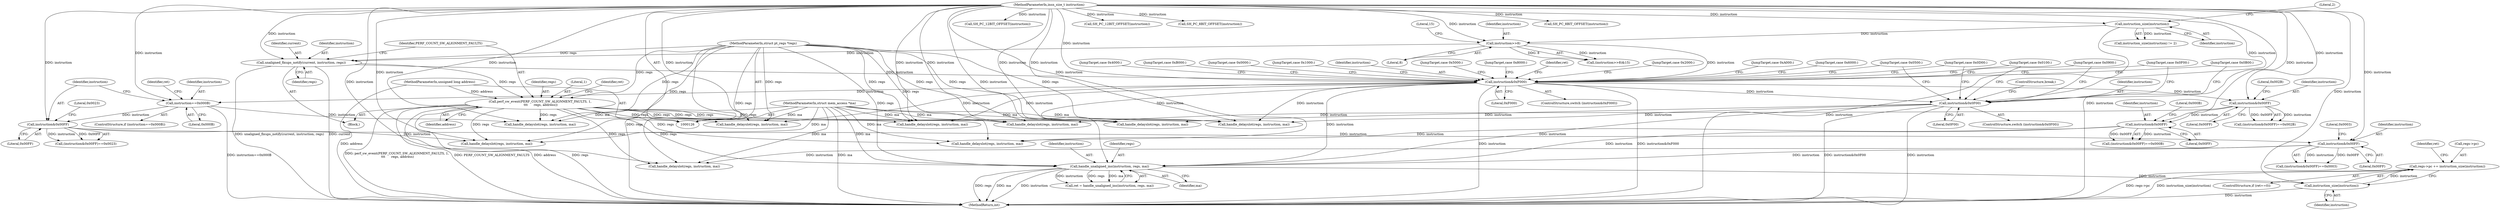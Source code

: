digraph "0_linux_a8b0ca17b80e92faab46ee7179ba9e99ccb61233_23@pointer" {
"1000475" [label="(Call,regs->pc += instruction_size(instruction))"];
"1000479" [label="(Call,instruction_size(instruction))"];
"1000467" [label="(Call,handle_unaligned_ins(instruction, regs, ma))"];
"1000297" [label="(Call,instruction&0x00FF)"];
"1000274" [label="(Call,instruction&0x00FF)"];
"1000176" [label="(Call,instruction&0xF000)"];
"1000162" [label="(Call,unaligned_fixups_notify(current, instruction, regs))"];
"1000147" [label="(Call,instruction>>8)"];
"1000138" [label="(Call,instruction_size(instruction))"];
"1000127" [label="(MethodParameterIn,insn_size_t instruction)"];
"1000128" [label="(MethodParameterIn,struct pt_regs *regs)"];
"1000337" [label="(Call,instruction&0x0F00)"];
"1000231" [label="(Call,instruction&0x00FF)"];
"1000206" [label="(Call,instruction&0x00FF)"];
"1000182" [label="(Call,instruction==0x000B)"];
"1000166" [label="(Call,perf_sw_event(PERF_COUNT_SW_ALIGNMENT_FAULTS, 1,\n \t\t\t      regs, address))"];
"1000131" [label="(MethodParameterIn,unsigned long address)"];
"1000129" [label="(MethodParameterIn,struct mem_access *ma)"];
"1000465" [label="(Call,ret = handle_unaligned_ins(instruction, regs, ma))"];
"1000281" [label="(Call,handle_delayslot(regs, instruction, ma))"];
"1000175" [label="(ControlStructure,switch (instruction&0xF000))"];
"1000296" [label="(Call,(instruction&0x00FF)==0x000B)"];
"1000180" [label="(JumpTarget,case 0x0000:)"];
"1000468" [label="(Identifier,instruction)"];
"1000140" [label="(Literal,2)"];
"1000267" [label="(JumpTarget,case 0x1000:)"];
"1000300" [label="(Literal,0x000B)"];
"1000177" [label="(Identifier,instruction)"];
"1000150" [label="(Literal,15)"];
"1000169" [label="(Identifier,regs)"];
"1000471" [label="(ControlStructure,if (ret==0))"];
"1000331" [label="(JumpTarget,case 0x5000:)"];
"1000297" [label="(Call,instruction&0x00FF)"];
"1000276" [label="(Literal,0x00FF)"];
"1000345" [label="(JumpTarget,case 0x0B00:)"];
"1000277" [label="(Literal,0x002B)"];
"1000166" [label="(Call,perf_sw_event(PERF_COUNT_SW_ALIGNMENT_FAULTS, 1,\n \t\t\t      regs, address))"];
"1000335" [label="(JumpTarget,case 0x8000:)"];
"1000181" [label="(ControlStructure,if (instruction==0x000B))"];
"1000182" [label="(Call,instruction==0x000B)"];
"1000385" [label="(Call,handle_delayslot(regs, instruction, ma))"];
"1000213" [label="(Call,handle_delayslot(regs, instruction, ma))"];
"1000350" [label="(Call,handle_delayslot(regs, instruction, ma))"];
"1000162" [label="(Call,unaligned_fixups_notify(current, instruction, regs))"];
"1000183" [label="(Identifier,instruction)"];
"1000163" [label="(Identifier,current)"];
"1000129" [label="(MethodParameterIn,struct mem_access *ma)"];
"1000176" [label="(Call,instruction&0xF000)"];
"1000233" [label="(Literal,0x00FF)"];
"1000147" [label="(Call,instruction>>8)"];
"1000232" [label="(Identifier,instruction)"];
"1000469" [label="(Identifier,regs)"];
"1000209" [label="(Literal,0x0023)"];
"1000275" [label="(Identifier,instruction)"];
"1000415" [label="(ControlStructure,break;)"];
"1000475" [label="(Call,regs->pc += instruction_size(instruction))"];
"1000274" [label="(Call,instruction&0x00FF)"];
"1000298" [label="(Identifier,instruction)"];
"1000470" [label="(Identifier,ma)"];
"1000431" [label="(Call,SH_PC_12BIT_OFFSET(instruction))"];
"1000128" [label="(MethodParameterIn,struct pt_regs *regs)"];
"1000207" [label="(Identifier,instruction)"];
"1000238" [label="(Call,handle_delayslot(regs, instruction, ma))"];
"1000341" [label="(JumpTarget,case 0x0100:)"];
"1000463" [label="(Identifier,ret)"];
"1000137" [label="(Call,instruction_size(instruction) != 2)"];
"1000234" [label="(Literal,0x0003)"];
"1000269" [label="(JumpTarget,case 0x2000:)"];
"1000188" [label="(Call,handle_delayslot(regs, instruction, ma))"];
"1000459" [label="(Call,SH_PC_12BIT_OFFSET(instruction))"];
"1000416" [label="(JumpTarget,case 0xA000:)"];
"1000483" [label="(MethodReturn,int)"];
"1000337" [label="(Call,instruction&0x0F00)"];
"1000336" [label="(ControlStructure,switch (instruction&0x0F00))"];
"1000138" [label="(Call,instruction_size(instruction))"];
"1000412" [label="(Call,SH_PC_8BIT_OFFSET(instruction))"];
"1000170" [label="(Identifier,address)"];
"1000206" [label="(Call,instruction&0x00FF)"];
"1000164" [label="(Identifier,instruction)"];
"1000347" [label="(JumpTarget,case 0x0F00:)"];
"1000165" [label="(Identifier,regs)"];
"1000382" [label="(JumpTarget,case 0x0D00:)"];
"1000149" [label="(Literal,8)"];
"1000339" [label="(Literal,0x0F00)"];
"1000187" [label="(Identifier,ret)"];
"1000479" [label="(Call,instruction_size(instruction))"];
"1000333" [label="(JumpTarget,case 0x6000:)"];
"1000304" [label="(Call,handle_delayslot(regs, instruction, ma))"];
"1000231" [label="(Call,instruction&0x00FF)"];
"1000437" [label="(Call,handle_delayslot(regs, instruction, ma))"];
"1000167" [label="(Identifier,PERF_COUNT_SW_ALIGNMENT_FAULTS)"];
"1000127" [label="(MethodParameterIn,insn_size_t instruction)"];
"1000148" [label="(Identifier,instruction)"];
"1000146" [label="(Call,(instruction>>8)&15)"];
"1000380" [label="(JumpTarget,case 0x0900:)"];
"1000338" [label="(Identifier,instruction)"];
"1000476" [label="(Call,regs->pc)"];
"1000299" [label="(Literal,0x00FF)"];
"1000480" [label="(Identifier,instruction)"];
"1000168" [label="(Literal,1)"];
"1000273" [label="(Call,(instruction&0x00FF)==0x002B)"];
"1000161" [label="(Block,)"];
"1000467" [label="(Call,handle_unaligned_ins(instruction, regs, ma))"];
"1000377" [label="(Call,SH_PC_8BIT_OFFSET(instruction))"];
"1000131" [label="(MethodParameterIn,unsigned long address)"];
"1000230" [label="(Call,(instruction&0x00FF)==0x0003)"];
"1000184" [label="(Literal,0x000B)"];
"1000271" [label="(JumpTarget,case 0x4000:)"];
"1000178" [label="(Literal,0xF000)"];
"1000139" [label="(Identifier,instruction)"];
"1000419" [label="(Call,handle_delayslot(regs, instruction, ma))"];
"1000482" [label="(Identifier,ret)"];
"1000343" [label="(JumpTarget,case 0x0500:)"];
"1000434" [label="(JumpTarget,case 0xB000:)"];
"1000208" [label="(Literal,0x00FF)"];
"1000205" [label="(Call,(instruction&0x00FF)==0x0023)"];
"1000172" [label="(Identifier,ret)"];
"1000475" -> "1000471"  [label="AST: "];
"1000475" -> "1000479"  [label="CFG: "];
"1000476" -> "1000475"  [label="AST: "];
"1000479" -> "1000475"  [label="AST: "];
"1000482" -> "1000475"  [label="CFG: "];
"1000475" -> "1000483"  [label="DDG: regs->pc"];
"1000475" -> "1000483"  [label="DDG: instruction_size(instruction)"];
"1000479" -> "1000475"  [label="DDG: instruction"];
"1000479" -> "1000480"  [label="CFG: "];
"1000480" -> "1000479"  [label="AST: "];
"1000479" -> "1000483"  [label="DDG: instruction"];
"1000467" -> "1000479"  [label="DDG: instruction"];
"1000127" -> "1000479"  [label="DDG: instruction"];
"1000467" -> "1000465"  [label="AST: "];
"1000467" -> "1000470"  [label="CFG: "];
"1000468" -> "1000467"  [label="AST: "];
"1000469" -> "1000467"  [label="AST: "];
"1000470" -> "1000467"  [label="AST: "];
"1000465" -> "1000467"  [label="CFG: "];
"1000467" -> "1000483"  [label="DDG: instruction"];
"1000467" -> "1000483"  [label="DDG: regs"];
"1000467" -> "1000483"  [label="DDG: ma"];
"1000467" -> "1000465"  [label="DDG: instruction"];
"1000467" -> "1000465"  [label="DDG: regs"];
"1000467" -> "1000465"  [label="DDG: ma"];
"1000297" -> "1000467"  [label="DDG: instruction"];
"1000337" -> "1000467"  [label="DDG: instruction"];
"1000231" -> "1000467"  [label="DDG: instruction"];
"1000176" -> "1000467"  [label="DDG: instruction"];
"1000127" -> "1000467"  [label="DDG: instruction"];
"1000166" -> "1000467"  [label="DDG: regs"];
"1000128" -> "1000467"  [label="DDG: regs"];
"1000129" -> "1000467"  [label="DDG: ma"];
"1000297" -> "1000296"  [label="AST: "];
"1000297" -> "1000299"  [label="CFG: "];
"1000298" -> "1000297"  [label="AST: "];
"1000299" -> "1000297"  [label="AST: "];
"1000300" -> "1000297"  [label="CFG: "];
"1000297" -> "1000296"  [label="DDG: instruction"];
"1000297" -> "1000296"  [label="DDG: 0x00FF"];
"1000274" -> "1000297"  [label="DDG: instruction"];
"1000127" -> "1000297"  [label="DDG: instruction"];
"1000297" -> "1000304"  [label="DDG: instruction"];
"1000274" -> "1000273"  [label="AST: "];
"1000274" -> "1000276"  [label="CFG: "];
"1000275" -> "1000274"  [label="AST: "];
"1000276" -> "1000274"  [label="AST: "];
"1000277" -> "1000274"  [label="CFG: "];
"1000274" -> "1000273"  [label="DDG: instruction"];
"1000274" -> "1000273"  [label="DDG: 0x00FF"];
"1000176" -> "1000274"  [label="DDG: instruction"];
"1000127" -> "1000274"  [label="DDG: instruction"];
"1000274" -> "1000281"  [label="DDG: instruction"];
"1000176" -> "1000175"  [label="AST: "];
"1000176" -> "1000178"  [label="CFG: "];
"1000177" -> "1000176"  [label="AST: "];
"1000178" -> "1000176"  [label="AST: "];
"1000180" -> "1000176"  [label="CFG: "];
"1000267" -> "1000176"  [label="CFG: "];
"1000269" -> "1000176"  [label="CFG: "];
"1000271" -> "1000176"  [label="CFG: "];
"1000331" -> "1000176"  [label="CFG: "];
"1000333" -> "1000176"  [label="CFG: "];
"1000335" -> "1000176"  [label="CFG: "];
"1000341" -> "1000176"  [label="CFG: "];
"1000343" -> "1000176"  [label="CFG: "];
"1000345" -> "1000176"  [label="CFG: "];
"1000347" -> "1000176"  [label="CFG: "];
"1000380" -> "1000176"  [label="CFG: "];
"1000382" -> "1000176"  [label="CFG: "];
"1000416" -> "1000176"  [label="CFG: "];
"1000434" -> "1000176"  [label="CFG: "];
"1000463" -> "1000176"  [label="CFG: "];
"1000176" -> "1000483"  [label="DDG: instruction&0xF000"];
"1000176" -> "1000483"  [label="DDG: instruction"];
"1000162" -> "1000176"  [label="DDG: instruction"];
"1000147" -> "1000176"  [label="DDG: instruction"];
"1000127" -> "1000176"  [label="DDG: instruction"];
"1000176" -> "1000182"  [label="DDG: instruction"];
"1000176" -> "1000337"  [label="DDG: instruction"];
"1000176" -> "1000350"  [label="DDG: instruction"];
"1000176" -> "1000385"  [label="DDG: instruction"];
"1000176" -> "1000419"  [label="DDG: instruction"];
"1000176" -> "1000437"  [label="DDG: instruction"];
"1000162" -> "1000161"  [label="AST: "];
"1000162" -> "1000165"  [label="CFG: "];
"1000163" -> "1000162"  [label="AST: "];
"1000164" -> "1000162"  [label="AST: "];
"1000165" -> "1000162"  [label="AST: "];
"1000167" -> "1000162"  [label="CFG: "];
"1000162" -> "1000483"  [label="DDG: current"];
"1000162" -> "1000483"  [label="DDG: unaligned_fixups_notify(current, instruction, regs)"];
"1000147" -> "1000162"  [label="DDG: instruction"];
"1000127" -> "1000162"  [label="DDG: instruction"];
"1000128" -> "1000162"  [label="DDG: regs"];
"1000162" -> "1000166"  [label="DDG: regs"];
"1000147" -> "1000146"  [label="AST: "];
"1000147" -> "1000149"  [label="CFG: "];
"1000148" -> "1000147"  [label="AST: "];
"1000149" -> "1000147"  [label="AST: "];
"1000150" -> "1000147"  [label="CFG: "];
"1000147" -> "1000146"  [label="DDG: instruction"];
"1000147" -> "1000146"  [label="DDG: 8"];
"1000138" -> "1000147"  [label="DDG: instruction"];
"1000127" -> "1000147"  [label="DDG: instruction"];
"1000138" -> "1000137"  [label="AST: "];
"1000138" -> "1000139"  [label="CFG: "];
"1000139" -> "1000138"  [label="AST: "];
"1000140" -> "1000138"  [label="CFG: "];
"1000138" -> "1000483"  [label="DDG: instruction"];
"1000138" -> "1000137"  [label="DDG: instruction"];
"1000127" -> "1000138"  [label="DDG: instruction"];
"1000127" -> "1000126"  [label="AST: "];
"1000127" -> "1000483"  [label="DDG: instruction"];
"1000127" -> "1000182"  [label="DDG: instruction"];
"1000127" -> "1000188"  [label="DDG: instruction"];
"1000127" -> "1000206"  [label="DDG: instruction"];
"1000127" -> "1000213"  [label="DDG: instruction"];
"1000127" -> "1000231"  [label="DDG: instruction"];
"1000127" -> "1000238"  [label="DDG: instruction"];
"1000127" -> "1000281"  [label="DDG: instruction"];
"1000127" -> "1000304"  [label="DDG: instruction"];
"1000127" -> "1000337"  [label="DDG: instruction"];
"1000127" -> "1000350"  [label="DDG: instruction"];
"1000127" -> "1000377"  [label="DDG: instruction"];
"1000127" -> "1000385"  [label="DDG: instruction"];
"1000127" -> "1000412"  [label="DDG: instruction"];
"1000127" -> "1000419"  [label="DDG: instruction"];
"1000127" -> "1000431"  [label="DDG: instruction"];
"1000127" -> "1000437"  [label="DDG: instruction"];
"1000127" -> "1000459"  [label="DDG: instruction"];
"1000128" -> "1000126"  [label="AST: "];
"1000128" -> "1000483"  [label="DDG: regs"];
"1000128" -> "1000166"  [label="DDG: regs"];
"1000128" -> "1000188"  [label="DDG: regs"];
"1000128" -> "1000213"  [label="DDG: regs"];
"1000128" -> "1000238"  [label="DDG: regs"];
"1000128" -> "1000281"  [label="DDG: regs"];
"1000128" -> "1000304"  [label="DDG: regs"];
"1000128" -> "1000350"  [label="DDG: regs"];
"1000128" -> "1000385"  [label="DDG: regs"];
"1000128" -> "1000419"  [label="DDG: regs"];
"1000128" -> "1000437"  [label="DDG: regs"];
"1000337" -> "1000336"  [label="AST: "];
"1000337" -> "1000339"  [label="CFG: "];
"1000338" -> "1000337"  [label="AST: "];
"1000339" -> "1000337"  [label="AST: "];
"1000341" -> "1000337"  [label="CFG: "];
"1000343" -> "1000337"  [label="CFG: "];
"1000345" -> "1000337"  [label="CFG: "];
"1000347" -> "1000337"  [label="CFG: "];
"1000380" -> "1000337"  [label="CFG: "];
"1000382" -> "1000337"  [label="CFG: "];
"1000415" -> "1000337"  [label="CFG: "];
"1000337" -> "1000483"  [label="DDG: instruction"];
"1000337" -> "1000483"  [label="DDG: instruction&0x0F00"];
"1000337" -> "1000350"  [label="DDG: instruction"];
"1000337" -> "1000385"  [label="DDG: instruction"];
"1000231" -> "1000230"  [label="AST: "];
"1000231" -> "1000233"  [label="CFG: "];
"1000232" -> "1000231"  [label="AST: "];
"1000233" -> "1000231"  [label="AST: "];
"1000234" -> "1000231"  [label="CFG: "];
"1000231" -> "1000230"  [label="DDG: instruction"];
"1000231" -> "1000230"  [label="DDG: 0x00FF"];
"1000206" -> "1000231"  [label="DDG: instruction"];
"1000231" -> "1000238"  [label="DDG: instruction"];
"1000206" -> "1000205"  [label="AST: "];
"1000206" -> "1000208"  [label="CFG: "];
"1000207" -> "1000206"  [label="AST: "];
"1000208" -> "1000206"  [label="AST: "];
"1000209" -> "1000206"  [label="CFG: "];
"1000206" -> "1000205"  [label="DDG: instruction"];
"1000206" -> "1000205"  [label="DDG: 0x00FF"];
"1000182" -> "1000206"  [label="DDG: instruction"];
"1000206" -> "1000213"  [label="DDG: instruction"];
"1000182" -> "1000181"  [label="AST: "];
"1000182" -> "1000184"  [label="CFG: "];
"1000183" -> "1000182"  [label="AST: "];
"1000184" -> "1000182"  [label="AST: "];
"1000187" -> "1000182"  [label="CFG: "];
"1000207" -> "1000182"  [label="CFG: "];
"1000182" -> "1000483"  [label="DDG: instruction==0x000B"];
"1000182" -> "1000188"  [label="DDG: instruction"];
"1000166" -> "1000161"  [label="AST: "];
"1000166" -> "1000170"  [label="CFG: "];
"1000167" -> "1000166"  [label="AST: "];
"1000168" -> "1000166"  [label="AST: "];
"1000169" -> "1000166"  [label="AST: "];
"1000170" -> "1000166"  [label="AST: "];
"1000172" -> "1000166"  [label="CFG: "];
"1000166" -> "1000483"  [label="DDG: regs"];
"1000166" -> "1000483"  [label="DDG: perf_sw_event(PERF_COUNT_SW_ALIGNMENT_FAULTS, 1,\n \t\t\t      regs, address)"];
"1000166" -> "1000483"  [label="DDG: PERF_COUNT_SW_ALIGNMENT_FAULTS"];
"1000166" -> "1000483"  [label="DDG: address"];
"1000131" -> "1000166"  [label="DDG: address"];
"1000166" -> "1000188"  [label="DDG: regs"];
"1000166" -> "1000213"  [label="DDG: regs"];
"1000166" -> "1000238"  [label="DDG: regs"];
"1000166" -> "1000281"  [label="DDG: regs"];
"1000166" -> "1000304"  [label="DDG: regs"];
"1000166" -> "1000350"  [label="DDG: regs"];
"1000166" -> "1000385"  [label="DDG: regs"];
"1000166" -> "1000419"  [label="DDG: regs"];
"1000166" -> "1000437"  [label="DDG: regs"];
"1000131" -> "1000126"  [label="AST: "];
"1000131" -> "1000483"  [label="DDG: address"];
"1000129" -> "1000126"  [label="AST: "];
"1000129" -> "1000483"  [label="DDG: ma"];
"1000129" -> "1000188"  [label="DDG: ma"];
"1000129" -> "1000213"  [label="DDG: ma"];
"1000129" -> "1000238"  [label="DDG: ma"];
"1000129" -> "1000281"  [label="DDG: ma"];
"1000129" -> "1000304"  [label="DDG: ma"];
"1000129" -> "1000350"  [label="DDG: ma"];
"1000129" -> "1000385"  [label="DDG: ma"];
"1000129" -> "1000419"  [label="DDG: ma"];
"1000129" -> "1000437"  [label="DDG: ma"];
}

